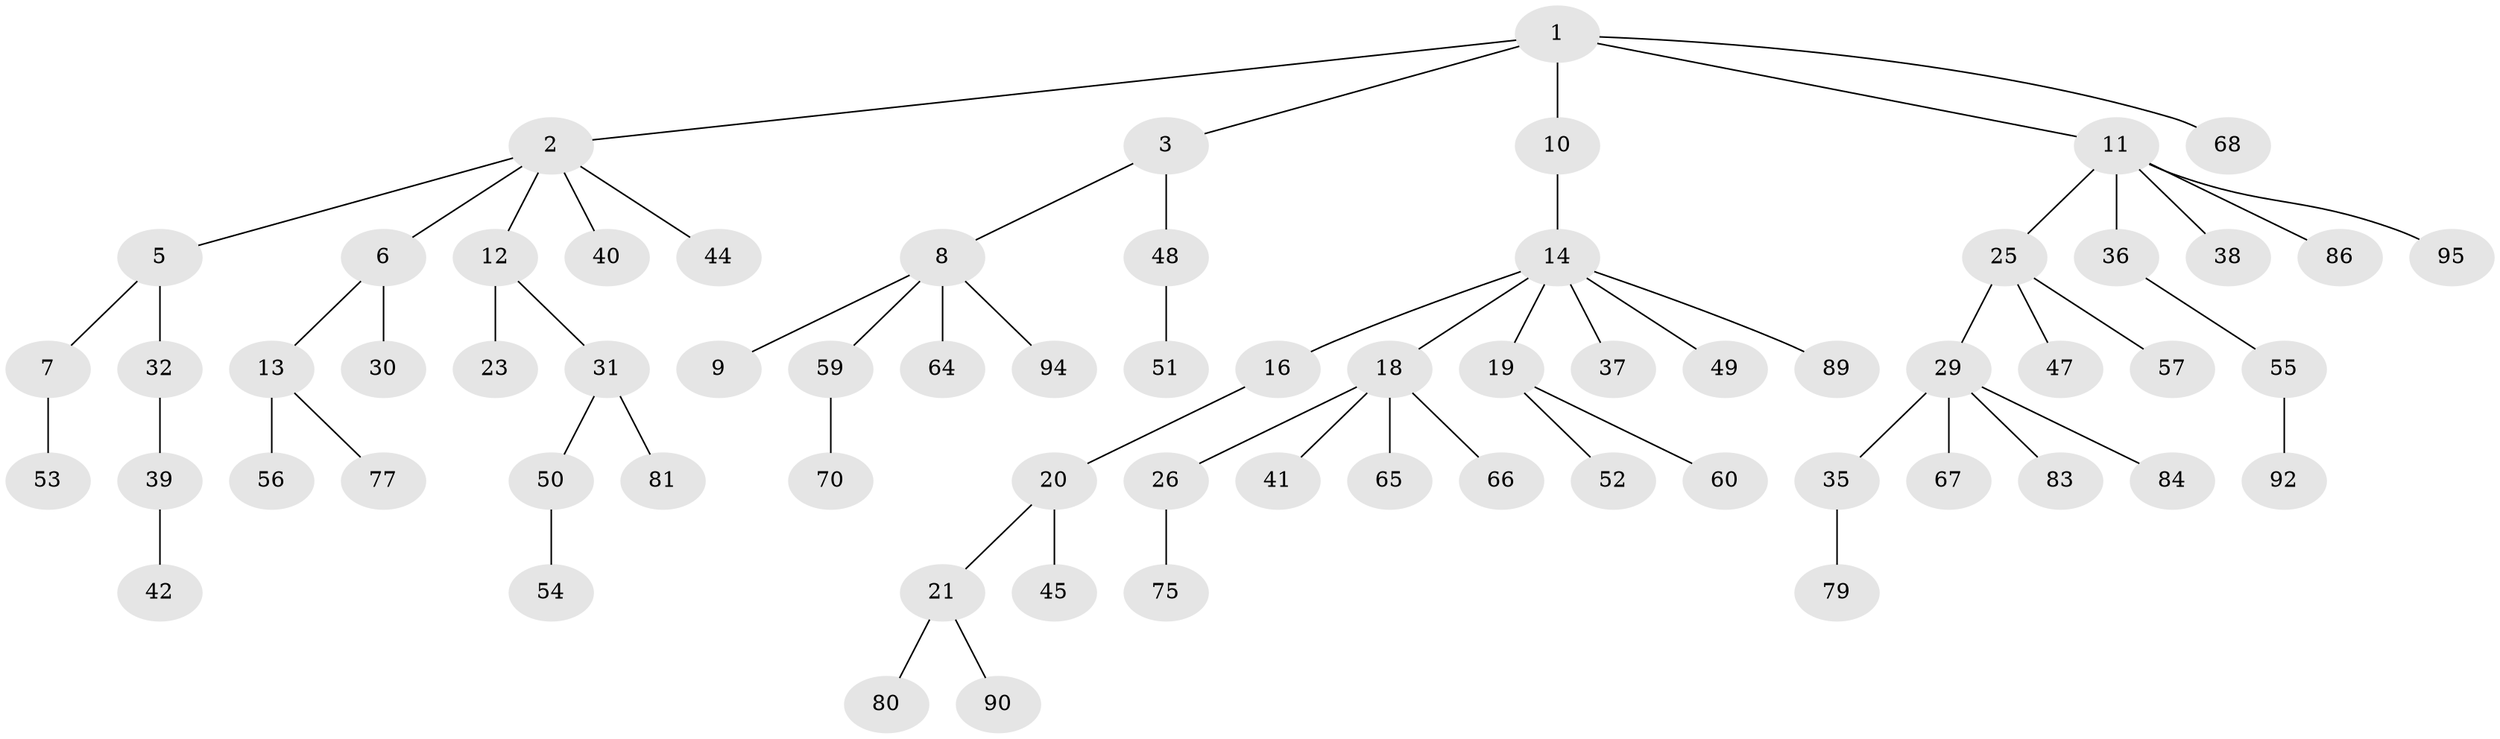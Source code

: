 // original degree distribution, {5: 0.05154639175257732, 3: 0.12371134020618557, 4: 0.07216494845360824, 2: 0.24742268041237114, 7: 0.010309278350515464, 1: 0.4948453608247423}
// Generated by graph-tools (version 1.1) at 2025/11/02/27/25 16:11:28]
// undirected, 67 vertices, 66 edges
graph export_dot {
graph [start="1"]
  node [color=gray90,style=filled];
  1 [super="+22"];
  2 [super="+4"];
  3 [super="+72"];
  5;
  6;
  7 [super="+43"];
  8 [super="+17"];
  9 [super="+24"];
  10 [super="+63"];
  11 [super="+15"];
  12 [super="+46"];
  13 [super="+61"];
  14 [super="+87"];
  16;
  18 [super="+27"];
  19 [super="+33"];
  20 [super="+28"];
  21 [super="+58"];
  23;
  25 [super="+82"];
  26;
  29 [super="+78"];
  30;
  31 [super="+91"];
  32 [super="+34"];
  35 [super="+97"];
  36;
  37;
  38;
  39;
  40;
  41;
  42;
  44 [super="+93"];
  45;
  47 [super="+69"];
  48 [super="+73"];
  49;
  50;
  51 [super="+96"];
  52 [super="+74"];
  53;
  54;
  55;
  56 [super="+71"];
  57 [super="+76"];
  59 [super="+62"];
  60;
  64;
  65;
  66;
  67;
  68;
  70;
  75 [super="+85"];
  77 [super="+88"];
  79;
  80;
  81;
  83;
  84;
  86;
  89;
  90;
  92;
  94;
  95;
  1 -- 2;
  1 -- 3;
  1 -- 10;
  1 -- 11;
  1 -- 68;
  2 -- 44;
  2 -- 5;
  2 -- 6;
  2 -- 40;
  2 -- 12;
  3 -- 8;
  3 -- 48;
  5 -- 7;
  5 -- 32;
  6 -- 13;
  6 -- 30;
  7 -- 53;
  8 -- 9;
  8 -- 59;
  8 -- 64;
  8 -- 94;
  10 -- 14;
  11 -- 86;
  11 -- 36;
  11 -- 38;
  11 -- 25;
  11 -- 95;
  12 -- 23;
  12 -- 31;
  13 -- 56;
  13 -- 77;
  14 -- 16;
  14 -- 18;
  14 -- 19;
  14 -- 37;
  14 -- 49;
  14 -- 89;
  16 -- 20;
  18 -- 26;
  18 -- 66;
  18 -- 65;
  18 -- 41;
  19 -- 52;
  19 -- 60;
  20 -- 21;
  20 -- 45;
  21 -- 80;
  21 -- 90;
  25 -- 29;
  25 -- 47;
  25 -- 57;
  26 -- 75;
  29 -- 35;
  29 -- 67;
  29 -- 84;
  29 -- 83;
  31 -- 50;
  31 -- 81;
  32 -- 39;
  35 -- 79;
  36 -- 55;
  39 -- 42;
  48 -- 51;
  50 -- 54;
  55 -- 92;
  59 -- 70;
}
